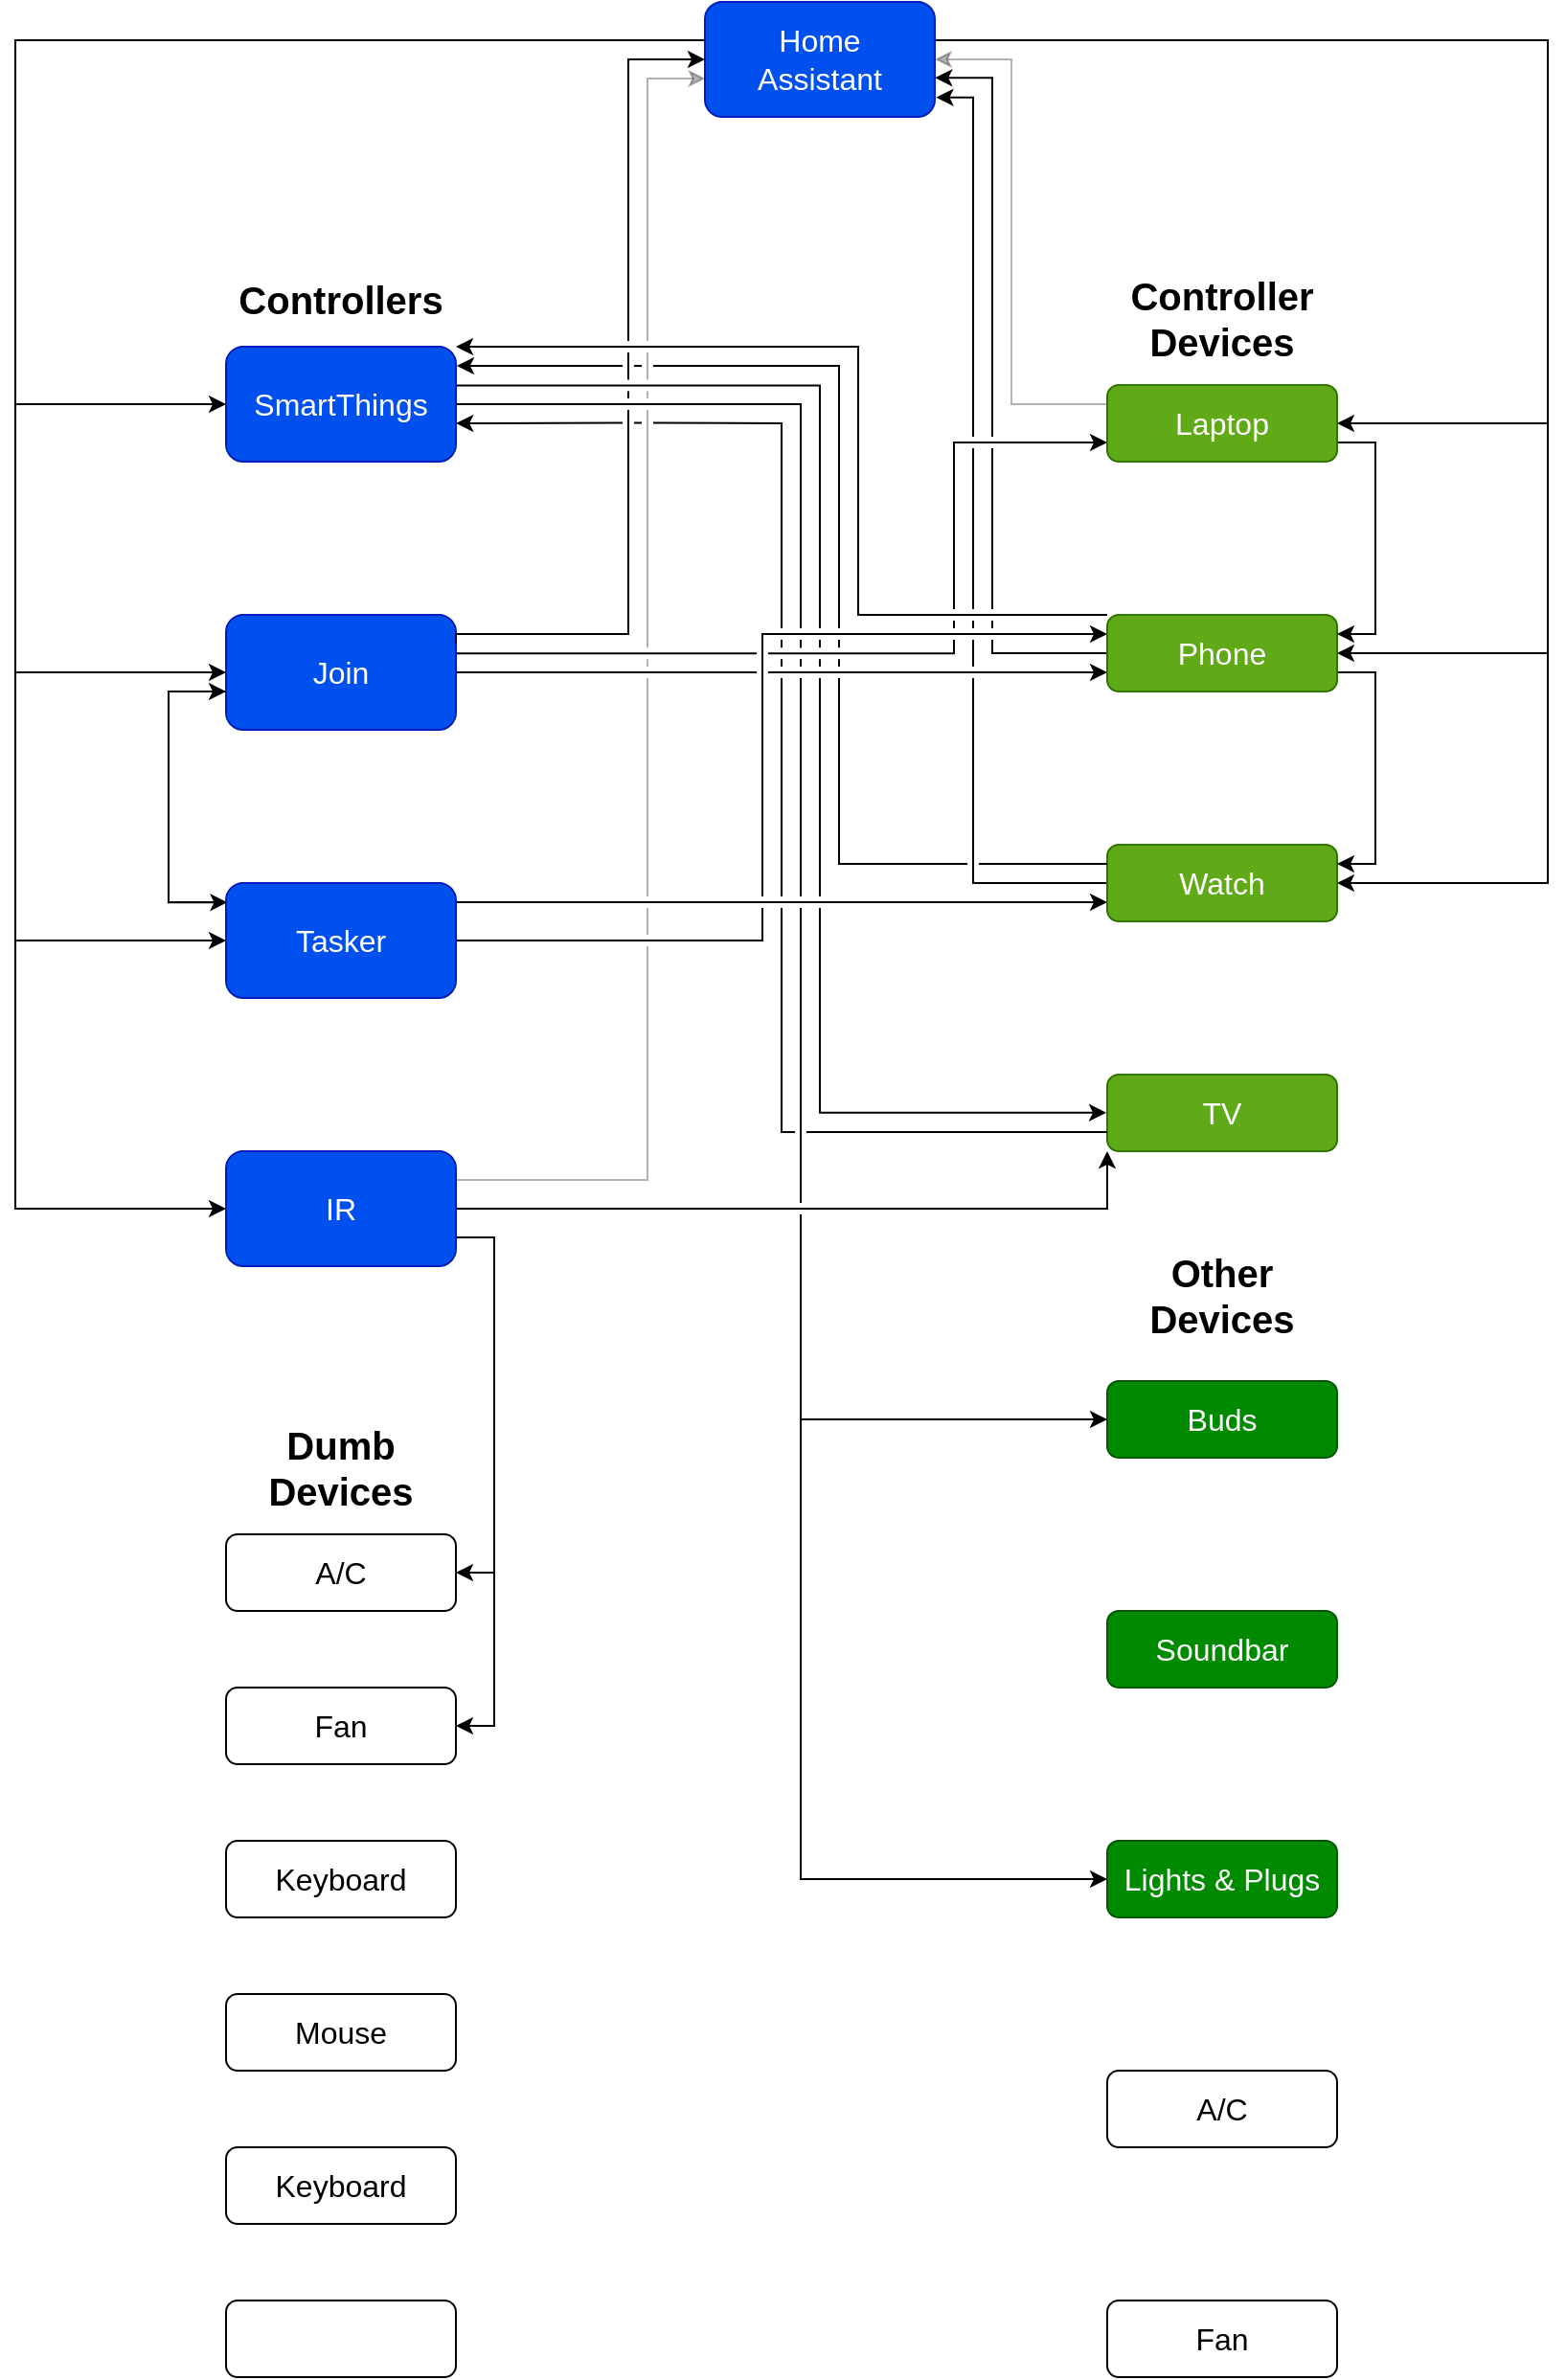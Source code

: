 <mxfile version="21.5.0" type="github">
  <diagram name="Page-1" id="fEGx-Ri0PqNCiq2WfJy5">
    <mxGraphModel dx="819" dy="1618" grid="1" gridSize="10" guides="1" tooltips="1" connect="1" arrows="1" fold="1" page="1" pageScale="1" pageWidth="850" pageHeight="1100" math="0" shadow="0">
      <root>
        <mxCell id="0" />
        <mxCell id="1" parent="0" />
        <mxCell id="RfhdUQPL6JpXIDnolCRE-32" style="edgeStyle=orthogonalEdgeStyle;shape=connector;rounded=0;jumpStyle=gap;orthogonalLoop=1;jettySize=auto;html=1;entryX=0;entryY=1;entryDx=0;entryDy=0;labelBackgroundColor=default;strokeColor=default;fontFamily=Helvetica;fontSize=11;fontColor=default;endArrow=classic;" edge="1" parent="1" source="KWsWyQxtymJVeOGBYL6s-11" target="KWsWyQxtymJVeOGBYL6s-19">
          <mxGeometry relative="1" as="geometry" />
        </mxCell>
        <mxCell id="RfhdUQPL6JpXIDnolCRE-29" style="edgeStyle=orthogonalEdgeStyle;shape=connector;rounded=0;jumpStyle=gap;orthogonalLoop=1;jettySize=auto;html=1;labelBackgroundColor=default;strokeColor=default;fontFamily=Helvetica;fontSize=11;fontColor=default;endArrow=classic;" edge="1" parent="1" source="KWsWyQxtymJVeOGBYL6s-12" target="KWsWyQxtymJVeOGBYL6s-15">
          <mxGeometry relative="1" as="geometry">
            <Array as="points">
              <mxPoint x="570" y="390" />
              <mxPoint x="570" y="390" />
            </Array>
          </mxGeometry>
        </mxCell>
        <mxCell id="RfhdUQPL6JpXIDnolCRE-45" style="edgeStyle=orthogonalEdgeStyle;shape=connector;rounded=0;jumpStyle=gap;orthogonalLoop=1;jettySize=auto;html=1;exitX=0;exitY=0;exitDx=0;exitDy=0;entryX=1;entryY=0;entryDx=0;entryDy=0;labelBackgroundColor=default;strokeColor=default;fontFamily=Helvetica;fontSize=11;fontColor=default;endArrow=classic;" edge="1" parent="1" source="KWsWyQxtymJVeOGBYL6s-16" target="KWsWyQxtymJVeOGBYL6s-9">
          <mxGeometry relative="1" as="geometry">
            <Array as="points">
              <mxPoint x="470" y="240" />
              <mxPoint x="470" y="100" />
            </Array>
          </mxGeometry>
        </mxCell>
        <mxCell id="RfhdUQPL6JpXIDnolCRE-28" style="edgeStyle=orthogonalEdgeStyle;shape=connector;rounded=0;jumpStyle=gap;orthogonalLoop=1;jettySize=auto;html=1;labelBackgroundColor=default;strokeColor=default;fontFamily=Helvetica;fontSize=11;fontColor=default;endArrow=classic;" edge="1" parent="1" source="KWsWyQxtymJVeOGBYL6s-12" target="KWsWyQxtymJVeOGBYL6s-16">
          <mxGeometry relative="1" as="geometry">
            <Array as="points">
              <mxPoint x="420" y="410" />
              <mxPoint x="420" y="250" />
            </Array>
          </mxGeometry>
        </mxCell>
        <mxCell id="RfhdUQPL6JpXIDnolCRE-19" style="edgeStyle=orthogonalEdgeStyle;rounded=0;orthogonalLoop=1;jettySize=auto;html=1;entryX=0;entryY=0.75;entryDx=0;entryDy=0;jumpStyle=gap;exitX=1;exitY=0.335;exitDx=0;exitDy=0;exitPerimeter=0;" edge="1" parent="1" source="KWsWyQxtymJVeOGBYL6s-7" target="KWsWyQxtymJVeOGBYL6s-17">
          <mxGeometry relative="1" as="geometry">
            <mxPoint x="260" y="280" as="sourcePoint" />
            <mxPoint x="600.0" y="170" as="targetPoint" />
            <Array as="points">
              <mxPoint x="520" y="260" />
              <mxPoint x="520" y="150" />
            </Array>
          </mxGeometry>
        </mxCell>
        <mxCell id="RfhdUQPL6JpXIDnolCRE-24" style="edgeStyle=orthogonalEdgeStyle;rounded=0;orthogonalLoop=1;jettySize=auto;html=1;entryX=0;entryY=0.75;entryDx=0;entryDy=0;jumpStyle=gap;" edge="1" parent="1" source="KWsWyQxtymJVeOGBYL6s-7" target="KWsWyQxtymJVeOGBYL6s-16">
          <mxGeometry relative="1" as="geometry" />
        </mxCell>
        <mxCell id="RfhdUQPL6JpXIDnolCRE-4" style="edgeStyle=orthogonalEdgeStyle;rounded=0;orthogonalLoop=1;jettySize=auto;html=1;entryX=-0.004;entryY=0.497;entryDx=0;entryDy=0;jumpStyle=gap;entryPerimeter=0;exitX=1.002;exitY=0.338;exitDx=0;exitDy=0;exitPerimeter=0;" edge="1" parent="1" source="KWsWyQxtymJVeOGBYL6s-9" target="KWsWyQxtymJVeOGBYL6s-19">
          <mxGeometry relative="1" as="geometry">
            <mxPoint x="260.0" y="140" as="sourcePoint" />
            <mxPoint x="597.84" y="510.72" as="targetPoint" />
            <Array as="points">
              <mxPoint x="450" y="120" />
              <mxPoint x="450" y="500" />
            </Array>
          </mxGeometry>
        </mxCell>
        <mxCell id="RfhdUQPL6JpXIDnolCRE-15" style="edgeStyle=orthogonalEdgeStyle;rounded=0;orthogonalLoop=1;jettySize=auto;html=1;jumpStyle=gap;snapToPoint=0;arcSize=20;exitX=0.003;exitY=0.666;exitDx=0;exitDy=0;exitPerimeter=0;entryX=0.006;entryY=0.168;entryDx=0;entryDy=0;entryPerimeter=0;" edge="1" parent="1" source="KWsWyQxtymJVeOGBYL6s-7" target="KWsWyQxtymJVeOGBYL6s-12">
          <mxGeometry relative="1" as="geometry">
            <mxPoint x="260" y="280" as="sourcePoint" />
            <mxPoint x="140" y="391" as="targetPoint" />
            <Array as="points">
              <mxPoint x="110" y="280" />
              <mxPoint x="110" y="390" />
            </Array>
          </mxGeometry>
        </mxCell>
        <mxCell id="KWsWyQxtymJVeOGBYL6s-7" value="Join" style="rounded=1;whiteSpace=wrap;html=1;fontSize=16;fontStyle=0;fillColor=#0050ef;fontColor=#ffffff;strokeColor=#001DBC;" parent="1" vertex="1">
          <mxGeometry x="140" y="240" width="120" height="60" as="geometry" />
        </mxCell>
        <mxCell id="RfhdUQPL6JpXIDnolCRE-8" style="edgeStyle=orthogonalEdgeStyle;rounded=0;orthogonalLoop=1;jettySize=auto;html=1;entryX=0;entryY=0.5;entryDx=0;entryDy=0;jumpStyle=gap;" edge="1" parent="1" source="KWsWyQxtymJVeOGBYL6s-8" target="KWsWyQxtymJVeOGBYL6s-9">
          <mxGeometry relative="1" as="geometry">
            <Array as="points">
              <mxPoint x="30" y="-60" />
              <mxPoint x="30" y="130" />
            </Array>
          </mxGeometry>
        </mxCell>
        <mxCell id="RfhdUQPL6JpXIDnolCRE-9" style="edgeStyle=orthogonalEdgeStyle;rounded=0;orthogonalLoop=1;jettySize=auto;html=1;entryX=0;entryY=0.5;entryDx=0;entryDy=0;jumpStyle=gap;" edge="1" parent="1" source="KWsWyQxtymJVeOGBYL6s-8" target="KWsWyQxtymJVeOGBYL6s-7">
          <mxGeometry relative="1" as="geometry">
            <Array as="points">
              <mxPoint x="30" y="-60" />
              <mxPoint x="30" y="270" />
            </Array>
          </mxGeometry>
        </mxCell>
        <mxCell id="RfhdUQPL6JpXIDnolCRE-11" style="edgeStyle=orthogonalEdgeStyle;rounded=0;orthogonalLoop=1;jettySize=auto;html=1;entryX=1;entryY=0.5;entryDx=0;entryDy=0;jumpStyle=gap;" edge="1" parent="1" source="KWsWyQxtymJVeOGBYL6s-8" target="KWsWyQxtymJVeOGBYL6s-17">
          <mxGeometry relative="1" as="geometry">
            <Array as="points">
              <mxPoint x="830" y="-60" />
              <mxPoint x="830" y="140" />
            </Array>
          </mxGeometry>
        </mxCell>
        <mxCell id="RfhdUQPL6JpXIDnolCRE-12" style="edgeStyle=orthogonalEdgeStyle;rounded=0;orthogonalLoop=1;jettySize=auto;html=1;entryX=1;entryY=0.5;entryDx=0;entryDy=0;jumpStyle=gap;" edge="1" parent="1" source="KWsWyQxtymJVeOGBYL6s-8" target="KWsWyQxtymJVeOGBYL6s-16">
          <mxGeometry relative="1" as="geometry">
            <Array as="points">
              <mxPoint x="830" y="-60" />
              <mxPoint x="830" y="260" />
            </Array>
          </mxGeometry>
        </mxCell>
        <mxCell id="RfhdUQPL6JpXIDnolCRE-13" style="edgeStyle=orthogonalEdgeStyle;rounded=0;orthogonalLoop=1;jettySize=auto;html=1;entryX=1;entryY=0.5;entryDx=0;entryDy=0;jumpStyle=gap;" edge="1" parent="1" target="KWsWyQxtymJVeOGBYL6s-15">
          <mxGeometry relative="1" as="geometry">
            <mxPoint x="470" y="-59.957" as="sourcePoint" />
            <mxPoint x="740" y="290" as="targetPoint" />
            <Array as="points">
              <mxPoint x="830" y="-60" />
              <mxPoint x="830" y="380" />
            </Array>
          </mxGeometry>
        </mxCell>
        <mxCell id="RfhdUQPL6JpXIDnolCRE-14" style="edgeStyle=orthogonalEdgeStyle;rounded=0;orthogonalLoop=1;jettySize=auto;html=1;entryX=0;entryY=0.5;entryDx=0;entryDy=0;jumpStyle=gap;" edge="1" parent="1" source="KWsWyQxtymJVeOGBYL6s-8" target="KWsWyQxtymJVeOGBYL6s-12">
          <mxGeometry relative="1" as="geometry">
            <Array as="points">
              <mxPoint x="30" y="-60" />
              <mxPoint x="30" y="410" />
            </Array>
          </mxGeometry>
        </mxCell>
        <mxCell id="RfhdUQPL6JpXIDnolCRE-31" style="edgeStyle=orthogonalEdgeStyle;shape=connector;rounded=0;jumpStyle=gap;orthogonalLoop=1;jettySize=auto;html=1;entryX=0;entryY=0.5;entryDx=0;entryDy=0;labelBackgroundColor=default;strokeColor=default;fontFamily=Helvetica;fontSize=11;fontColor=default;endArrow=classic;" edge="1" parent="1" source="KWsWyQxtymJVeOGBYL6s-8" target="KWsWyQxtymJVeOGBYL6s-11">
          <mxGeometry relative="1" as="geometry">
            <Array as="points">
              <mxPoint x="30" y="-60" />
              <mxPoint x="30" y="550" />
            </Array>
          </mxGeometry>
        </mxCell>
        <mxCell id="KWsWyQxtymJVeOGBYL6s-8" value="Home&lt;br&gt;Assistant" style="rounded=1;whiteSpace=wrap;html=1;fontSize=16;fontStyle=0;fillColor=#0050ef;fontColor=#ffffff;strokeColor=#001DBC;" parent="1" vertex="1">
          <mxGeometry x="390" y="-80" width="120" height="60" as="geometry" />
        </mxCell>
        <mxCell id="RfhdUQPL6JpXIDnolCRE-3" style="edgeStyle=orthogonalEdgeStyle;rounded=0;orthogonalLoop=1;jettySize=auto;html=1;entryX=0;entryY=0.5;entryDx=0;entryDy=0;jumpStyle=gap;" edge="1" parent="1" source="KWsWyQxtymJVeOGBYL6s-9" target="KWsWyQxtymJVeOGBYL6s-21">
          <mxGeometry relative="1" as="geometry">
            <Array as="points">
              <mxPoint x="440" y="130" />
              <mxPoint x="440" y="900" />
            </Array>
          </mxGeometry>
        </mxCell>
        <mxCell id="KWsWyQxtymJVeOGBYL6s-9" value="SmartThings" style="rounded=1;whiteSpace=wrap;html=1;fontSize=16;fontStyle=0;fillColor=#0050ef;fontColor=#ffffff;strokeColor=#001DBC;" parent="1" vertex="1">
          <mxGeometry x="140" y="100" width="120" height="60" as="geometry" />
        </mxCell>
        <mxCell id="RfhdUQPL6JpXIDnolCRE-41" style="edgeStyle=orthogonalEdgeStyle;shape=connector;rounded=0;jumpStyle=gap;orthogonalLoop=1;jettySize=auto;html=1;exitX=1;exitY=0.75;exitDx=0;exitDy=0;entryX=1;entryY=0.5;entryDx=0;entryDy=0;labelBackgroundColor=default;strokeColor=default;fontFamily=Helvetica;fontSize=11;fontColor=default;endArrow=classic;" edge="1" parent="1" source="KWsWyQxtymJVeOGBYL6s-11" target="RfhdUQPL6JpXIDnolCRE-34">
          <mxGeometry relative="1" as="geometry" />
        </mxCell>
        <mxCell id="RfhdUQPL6JpXIDnolCRE-42" style="edgeStyle=orthogonalEdgeStyle;shape=connector;rounded=0;jumpStyle=gap;orthogonalLoop=1;jettySize=auto;html=1;exitX=1;exitY=0.75;exitDx=0;exitDy=0;entryX=1;entryY=0.5;entryDx=0;entryDy=0;labelBackgroundColor=default;strokeColor=default;fontFamily=Helvetica;fontSize=11;fontColor=default;endArrow=classic;" edge="1" parent="1" source="KWsWyQxtymJVeOGBYL6s-11" target="RfhdUQPL6JpXIDnolCRE-35">
          <mxGeometry relative="1" as="geometry" />
        </mxCell>
        <mxCell id="KWsWyQxtymJVeOGBYL6s-11" value="IR" style="rounded=1;whiteSpace=wrap;html=1;fontSize=16;fontStyle=0;fillColor=#0050ef;fontColor=#ffffff;strokeColor=#001DBC;" parent="1" vertex="1">
          <mxGeometry x="140" y="520" width="120" height="60" as="geometry" />
        </mxCell>
        <mxCell id="RfhdUQPL6JpXIDnolCRE-30" style="edgeStyle=orthogonalEdgeStyle;shape=connector;rounded=0;jumpStyle=gap;orthogonalLoop=1;jettySize=auto;html=1;labelBackgroundColor=default;strokeColor=default;fontFamily=Helvetica;fontSize=11;fontColor=default;endArrow=classic;exitX=-0.006;exitY=0.166;exitDx=0;exitDy=0;exitPerimeter=0;" edge="1" parent="1" source="KWsWyQxtymJVeOGBYL6s-12" target="KWsWyQxtymJVeOGBYL6s-7">
          <mxGeometry relative="1" as="geometry">
            <Array as="points">
              <mxPoint x="110" y="390" />
              <mxPoint x="110" y="280" />
            </Array>
          </mxGeometry>
        </mxCell>
        <mxCell id="KWsWyQxtymJVeOGBYL6s-12" value="Tasker" style="rounded=1;whiteSpace=wrap;html=1;fontSize=16;fontStyle=0;fillColor=#0050ef;fontColor=#ffffff;strokeColor=#001DBC;" parent="1" vertex="1">
          <mxGeometry x="140" y="380" width="120" height="60" as="geometry" />
        </mxCell>
        <mxCell id="KWsWyQxtymJVeOGBYL6s-14" value="Controllers" style="text;html=1;strokeColor=none;fillColor=none;align=center;verticalAlign=middle;whiteSpace=wrap;rounded=0;fontStyle=1;fontSize=20;" parent="1" vertex="1">
          <mxGeometry x="170" y="60" width="60" height="30" as="geometry" />
        </mxCell>
        <mxCell id="RfhdUQPL6JpXIDnolCRE-20" style="edgeStyle=orthogonalEdgeStyle;rounded=0;orthogonalLoop=1;jettySize=auto;html=1;jumpStyle=gap;entryX=1.006;entryY=0.831;entryDx=0;entryDy=0;entryPerimeter=0;" edge="1" parent="1" source="KWsWyQxtymJVeOGBYL6s-15" target="KWsWyQxtymJVeOGBYL6s-8">
          <mxGeometry relative="1" as="geometry">
            <mxPoint x="520" y="-30" as="targetPoint" />
            <Array as="points">
              <mxPoint x="530" y="380" />
              <mxPoint x="530" y="-30" />
            </Array>
          </mxGeometry>
        </mxCell>
        <mxCell id="KWsWyQxtymJVeOGBYL6s-15" value="Watch" style="rounded=1;whiteSpace=wrap;html=1;fontSize=16;fontStyle=0;fillColor=#60a917;fontColor=#ffffff;strokeColor=#2D7600;" parent="1" vertex="1">
          <mxGeometry x="600" y="360" width="120" height="40" as="geometry" />
        </mxCell>
        <mxCell id="RfhdUQPL6JpXIDnolCRE-22" style="edgeStyle=orthogonalEdgeStyle;rounded=0;orthogonalLoop=1;jettySize=auto;html=1;entryX=1.001;entryY=0.66;entryDx=0;entryDy=0;entryPerimeter=0;jumpStyle=gap;" edge="1" parent="1" source="KWsWyQxtymJVeOGBYL6s-16" target="KWsWyQxtymJVeOGBYL6s-8">
          <mxGeometry relative="1" as="geometry">
            <mxPoint x="420" y="-10" as="targetPoint" />
            <Array as="points">
              <mxPoint x="540" y="260" />
              <mxPoint x="540" y="-40" />
            </Array>
          </mxGeometry>
        </mxCell>
        <mxCell id="RfhdUQPL6JpXIDnolCRE-44" style="edgeStyle=orthogonalEdgeStyle;shape=connector;rounded=0;jumpStyle=gap;orthogonalLoop=1;jettySize=auto;html=1;exitX=1;exitY=0.75;exitDx=0;exitDy=0;entryX=1;entryY=0.25;entryDx=0;entryDy=0;labelBackgroundColor=default;strokeColor=default;fontFamily=Helvetica;fontSize=11;fontColor=default;endArrow=classic;" edge="1" parent="1" source="KWsWyQxtymJVeOGBYL6s-16" target="KWsWyQxtymJVeOGBYL6s-15">
          <mxGeometry relative="1" as="geometry" />
        </mxCell>
        <mxCell id="KWsWyQxtymJVeOGBYL6s-16" value="Phone" style="rounded=1;whiteSpace=wrap;html=1;fontSize=16;fontStyle=0;fillColor=#60a917;fontColor=#ffffff;strokeColor=#2D7600;" parent="1" vertex="1">
          <mxGeometry x="600" y="240" width="120" height="40" as="geometry" />
        </mxCell>
        <mxCell id="RfhdUQPL6JpXIDnolCRE-21" style="edgeStyle=orthogonalEdgeStyle;rounded=0;orthogonalLoop=1;jettySize=auto;html=1;entryX=1;entryY=0.5;entryDx=0;entryDy=0;jumpStyle=gap;opacity=30;" edge="1" parent="1" source="KWsWyQxtymJVeOGBYL6s-17" target="KWsWyQxtymJVeOGBYL6s-8">
          <mxGeometry relative="1" as="geometry">
            <Array as="points">
              <mxPoint x="550" y="130" />
              <mxPoint x="550" y="-50" />
            </Array>
          </mxGeometry>
        </mxCell>
        <mxCell id="RfhdUQPL6JpXIDnolCRE-43" style="edgeStyle=orthogonalEdgeStyle;shape=connector;rounded=0;jumpStyle=gap;orthogonalLoop=1;jettySize=auto;html=1;exitX=1;exitY=0.75;exitDx=0;exitDy=0;entryX=1;entryY=0.25;entryDx=0;entryDy=0;labelBackgroundColor=default;strokeColor=default;fontFamily=Helvetica;fontSize=11;fontColor=default;endArrow=classic;" edge="1" parent="1" source="KWsWyQxtymJVeOGBYL6s-17" target="KWsWyQxtymJVeOGBYL6s-16">
          <mxGeometry relative="1" as="geometry" />
        </mxCell>
        <mxCell id="KWsWyQxtymJVeOGBYL6s-17" value="Laptop&lt;br&gt;" style="rounded=1;whiteSpace=wrap;html=1;fontSize=16;fontStyle=0;fillColor=#60a917;fontColor=#ffffff;strokeColor=#2D7600;" parent="1" vertex="1">
          <mxGeometry x="600" y="120" width="120" height="40" as="geometry" />
        </mxCell>
        <mxCell id="KWsWyQxtymJVeOGBYL6s-18" value="Soundbar" style="rounded=1;whiteSpace=wrap;html=1;fontSize=16;fontStyle=0;fillColor=#008a00;fontColor=#ffffff;strokeColor=#005700;" parent="1" vertex="1">
          <mxGeometry x="600" y="760" width="120" height="40" as="geometry" />
        </mxCell>
        <mxCell id="KWsWyQxtymJVeOGBYL6s-19" value="TV" style="rounded=1;whiteSpace=wrap;html=1;fontSize=16;fontStyle=0;fillColor=#60a917;fontColor=#ffffff;strokeColor=#2D7600;" parent="1" vertex="1">
          <mxGeometry x="600" y="480" width="120" height="40" as="geometry" />
        </mxCell>
        <mxCell id="KWsWyQxtymJVeOGBYL6s-20" value="Buds" style="rounded=1;whiteSpace=wrap;html=1;fontSize=16;fontStyle=0;fillColor=#008a00;fontColor=#ffffff;strokeColor=#005700;" parent="1" vertex="1">
          <mxGeometry x="600" y="640" width="120" height="40" as="geometry" />
        </mxCell>
        <mxCell id="KWsWyQxtymJVeOGBYL6s-21" value="Lights &amp;amp; Plugs" style="rounded=1;whiteSpace=wrap;html=1;fontSize=16;fontStyle=0;fillColor=#008a00;fontColor=#ffffff;strokeColor=#005700;" parent="1" vertex="1">
          <mxGeometry x="600" y="880" width="120" height="40" as="geometry" />
        </mxCell>
        <mxCell id="KWsWyQxtymJVeOGBYL6s-22" value="Controller Devices" style="text;html=1;strokeColor=none;fillColor=none;align=center;verticalAlign=middle;whiteSpace=wrap;rounded=0;fontStyle=1;fontSize=20;" parent="1" vertex="1">
          <mxGeometry x="630" y="70" width="60" height="30" as="geometry" />
        </mxCell>
        <mxCell id="KWsWyQxtymJVeOGBYL6s-24" value="A/C" style="rounded=1;whiteSpace=wrap;html=1;fontSize=16;fontStyle=0" parent="1" vertex="1">
          <mxGeometry x="600" y="1000" width="120" height="40" as="geometry" />
        </mxCell>
        <mxCell id="KWsWyQxtymJVeOGBYL6s-25" value="Fan" style="rounded=1;whiteSpace=wrap;html=1;fontSize=16;fontStyle=0" parent="1" vertex="1">
          <mxGeometry x="600" y="1120" width="120" height="40" as="geometry" />
        </mxCell>
        <mxCell id="KWsWyQxtymJVeOGBYL6s-26" value="Keyboard" style="rounded=1;whiteSpace=wrap;html=1;fontSize=16;fontStyle=0" parent="1" vertex="1">
          <mxGeometry x="140" y="880" width="120" height="40" as="geometry" />
        </mxCell>
        <mxCell id="RfhdUQPL6JpXIDnolCRE-5" value="Other Devices" style="text;html=1;strokeColor=none;fillColor=none;align=center;verticalAlign=middle;whiteSpace=wrap;rounded=0;fontStyle=1;fontSize=20;" vertex="1" parent="1">
          <mxGeometry x="630" y="580" width="60" height="30" as="geometry" />
        </mxCell>
        <mxCell id="RfhdUQPL6JpXIDnolCRE-34" value="A/C" style="rounded=1;whiteSpace=wrap;html=1;fontSize=16;fontStyle=0" vertex="1" parent="1">
          <mxGeometry x="140" y="720" width="120" height="40" as="geometry" />
        </mxCell>
        <mxCell id="RfhdUQPL6JpXIDnolCRE-35" value="Fan" style="rounded=1;whiteSpace=wrap;html=1;fontSize=16;fontStyle=0" vertex="1" parent="1">
          <mxGeometry x="140" y="800" width="120" height="40" as="geometry" />
        </mxCell>
        <mxCell id="RfhdUQPL6JpXIDnolCRE-36" value="Dumb&lt;br&gt;Devices" style="text;html=1;strokeColor=none;fillColor=none;align=center;verticalAlign=middle;whiteSpace=wrap;rounded=0;fontStyle=1;fontSize=20;" vertex="1" parent="1">
          <mxGeometry x="170" y="670" width="60" height="30" as="geometry" />
        </mxCell>
        <mxCell id="RfhdUQPL6JpXIDnolCRE-38" value="Mouse" style="rounded=1;whiteSpace=wrap;html=1;fontSize=16;fontStyle=0" vertex="1" parent="1">
          <mxGeometry x="140" y="960" width="120" height="40" as="geometry" />
        </mxCell>
        <mxCell id="RfhdUQPL6JpXIDnolCRE-39" value="" style="rounded=1;whiteSpace=wrap;html=1;fontSize=16;fontStyle=0" vertex="1" parent="1">
          <mxGeometry x="140" y="1120" width="120" height="40" as="geometry" />
        </mxCell>
        <mxCell id="RfhdUQPL6JpXIDnolCRE-40" value="Keyboard" style="rounded=1;whiteSpace=wrap;html=1;fontSize=16;fontStyle=0" vertex="1" parent="1">
          <mxGeometry x="140" y="1040" width="120" height="40" as="geometry" />
        </mxCell>
        <mxCell id="RfhdUQPL6JpXIDnolCRE-18" style="edgeStyle=orthogonalEdgeStyle;rounded=0;orthogonalLoop=1;jettySize=auto;html=1;exitX=1;exitY=0.25;exitDx=0;exitDy=0;jumpStyle=gap;entryX=0.002;entryY=0.667;entryDx=0;entryDy=0;entryPerimeter=0;opacity=30;" edge="1" parent="1" source="KWsWyQxtymJVeOGBYL6s-11" target="KWsWyQxtymJVeOGBYL6s-8">
          <mxGeometry relative="1" as="geometry">
            <mxPoint x="380" y="-40" as="targetPoint" />
            <Array as="points">
              <mxPoint x="360" y="535" />
              <mxPoint x="360" y="-40" />
            </Array>
          </mxGeometry>
        </mxCell>
        <mxCell id="RfhdUQPL6JpXIDnolCRE-17" style="edgeStyle=orthogonalEdgeStyle;rounded=0;orthogonalLoop=1;jettySize=auto;html=1;exitX=1;exitY=0.25;exitDx=0;exitDy=0;entryX=0;entryY=0.5;entryDx=0;entryDy=0;jumpStyle=gap;" edge="1" parent="1" source="KWsWyQxtymJVeOGBYL6s-7" target="KWsWyQxtymJVeOGBYL6s-8">
          <mxGeometry relative="1" as="geometry">
            <Array as="points">
              <mxPoint x="260" y="250" />
              <mxPoint x="350" y="250" />
              <mxPoint x="350" y="-50" />
            </Array>
          </mxGeometry>
        </mxCell>
        <mxCell id="RfhdUQPL6JpXIDnolCRE-26" style="edgeStyle=orthogonalEdgeStyle;shape=connector;rounded=0;jumpStyle=gap;orthogonalLoop=1;jettySize=auto;html=1;entryX=0;entryY=0.5;entryDx=0;entryDy=0;labelBackgroundColor=default;strokeColor=default;fontFamily=Helvetica;fontSize=11;fontColor=default;endArrow=classic;" edge="1" parent="1" source="KWsWyQxtymJVeOGBYL6s-9" target="KWsWyQxtymJVeOGBYL6s-20">
          <mxGeometry relative="1" as="geometry">
            <Array as="points">
              <mxPoint x="440" y="130" />
              <mxPoint x="440" y="660" />
            </Array>
          </mxGeometry>
        </mxCell>
        <mxCell id="RfhdUQPL6JpXIDnolCRE-23" style="edgeStyle=orthogonalEdgeStyle;rounded=0;orthogonalLoop=1;jettySize=auto;html=1;exitX=0;exitY=0.25;exitDx=0;exitDy=0;jumpStyle=gap;entryX=1.004;entryY=0.166;entryDx=0;entryDy=0;entryPerimeter=0;" edge="1" parent="1" source="KWsWyQxtymJVeOGBYL6s-15" target="KWsWyQxtymJVeOGBYL6s-9">
          <mxGeometry relative="1" as="geometry">
            <mxPoint x="600" y="370" as="sourcePoint" />
            <mxPoint x="270.073" y="110" as="targetPoint" />
            <Array as="points">
              <mxPoint x="460" y="370" />
              <mxPoint x="460" y="110" />
            </Array>
          </mxGeometry>
        </mxCell>
        <mxCell id="RfhdUQPL6JpXIDnolCRE-25" style="edgeStyle=orthogonalEdgeStyle;rounded=0;orthogonalLoop=1;jettySize=auto;html=1;entryX=1.001;entryY=0.658;entryDx=0;entryDy=0;jumpStyle=gap;entryPerimeter=0;" edge="1" parent="1" source="KWsWyQxtymJVeOGBYL6s-19" target="KWsWyQxtymJVeOGBYL6s-9">
          <mxGeometry relative="1" as="geometry">
            <Array as="points">
              <mxPoint x="430" y="510" />
              <mxPoint x="430" y="140" />
              <mxPoint x="260" y="140" />
            </Array>
          </mxGeometry>
        </mxCell>
      </root>
    </mxGraphModel>
  </diagram>
</mxfile>
